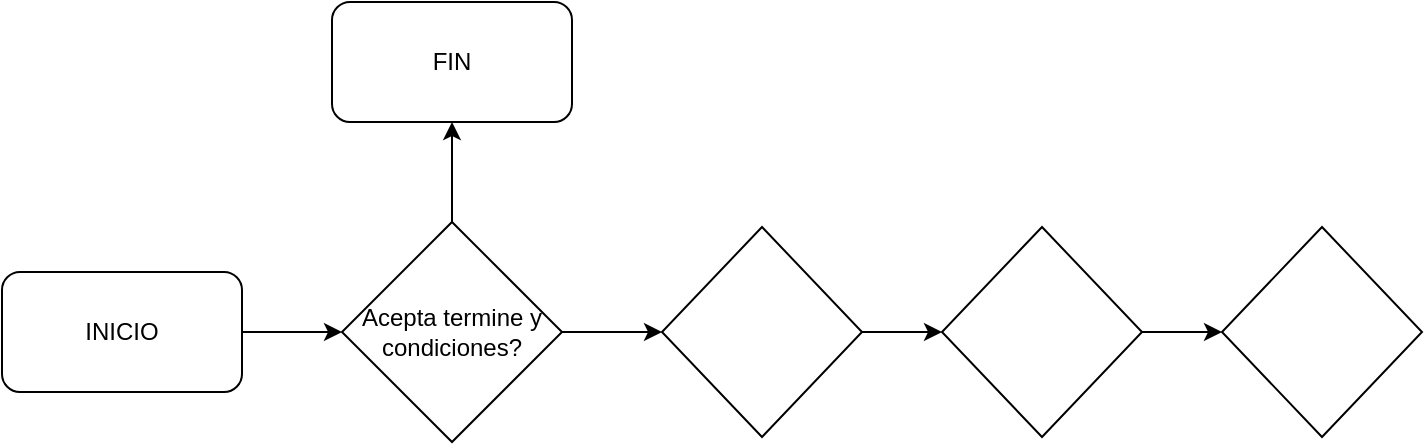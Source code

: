<mxfile version="22.1.11" type="github">
  <diagram name="Página-1" id="hzJt2EiITYJST5bsbrZ-">
    <mxGraphModel dx="2420" dy="1922" grid="1" gridSize="10" guides="1" tooltips="1" connect="1" arrows="1" fold="1" page="1" pageScale="1" pageWidth="827" pageHeight="1169" math="0" shadow="0">
      <root>
        <mxCell id="0" />
        <mxCell id="1" parent="0" />
        <mxCell id="SGiYlU5YxZyVfvHR8TCb-8" style="edgeStyle=orthogonalEdgeStyle;rounded=0;orthogonalLoop=1;jettySize=auto;html=1;exitX=1;exitY=0.5;exitDx=0;exitDy=0;entryX=0;entryY=0.5;entryDx=0;entryDy=0;" edge="1" parent="1" source="SGiYlU5YxZyVfvHR8TCb-2" target="SGiYlU5YxZyVfvHR8TCb-4">
          <mxGeometry relative="1" as="geometry" />
        </mxCell>
        <mxCell id="SGiYlU5YxZyVfvHR8TCb-12" style="edgeStyle=orthogonalEdgeStyle;rounded=0;orthogonalLoop=1;jettySize=auto;html=1;exitX=0.5;exitY=0;exitDx=0;exitDy=0;entryX=0.5;entryY=1;entryDx=0;entryDy=0;" edge="1" parent="1" source="SGiYlU5YxZyVfvHR8TCb-2" target="SGiYlU5YxZyVfvHR8TCb-11">
          <mxGeometry relative="1" as="geometry" />
        </mxCell>
        <mxCell id="SGiYlU5YxZyVfvHR8TCb-2" value="Acepta termine y condiciones?" style="rhombus;whiteSpace=wrap;html=1;" vertex="1" parent="1">
          <mxGeometry x="-640" y="-670" width="110" height="110" as="geometry" />
        </mxCell>
        <mxCell id="SGiYlU5YxZyVfvHR8TCb-7" style="edgeStyle=orthogonalEdgeStyle;rounded=0;orthogonalLoop=1;jettySize=auto;html=1;exitX=1;exitY=0.5;exitDx=0;exitDy=0;entryX=0;entryY=0.5;entryDx=0;entryDy=0;" edge="1" parent="1" source="SGiYlU5YxZyVfvHR8TCb-3" target="SGiYlU5YxZyVfvHR8TCb-2">
          <mxGeometry relative="1" as="geometry" />
        </mxCell>
        <mxCell id="SGiYlU5YxZyVfvHR8TCb-3" value="INICIO" style="rounded=1;whiteSpace=wrap;html=1;" vertex="1" parent="1">
          <mxGeometry x="-810" y="-645" width="120" height="60" as="geometry" />
        </mxCell>
        <mxCell id="SGiYlU5YxZyVfvHR8TCb-9" style="edgeStyle=orthogonalEdgeStyle;rounded=0;orthogonalLoop=1;jettySize=auto;html=1;exitX=1;exitY=0.5;exitDx=0;exitDy=0;entryX=0;entryY=0.5;entryDx=0;entryDy=0;" edge="1" parent="1" source="SGiYlU5YxZyVfvHR8TCb-4" target="SGiYlU5YxZyVfvHR8TCb-5">
          <mxGeometry relative="1" as="geometry" />
        </mxCell>
        <mxCell id="SGiYlU5YxZyVfvHR8TCb-4" value="" style="rhombus;whiteSpace=wrap;html=1;" vertex="1" parent="1">
          <mxGeometry x="-480" y="-667.5" width="100" height="105" as="geometry" />
        </mxCell>
        <mxCell id="SGiYlU5YxZyVfvHR8TCb-10" style="edgeStyle=orthogonalEdgeStyle;rounded=0;orthogonalLoop=1;jettySize=auto;html=1;exitX=1;exitY=0.5;exitDx=0;exitDy=0;entryX=0;entryY=0.5;entryDx=0;entryDy=0;" edge="1" parent="1" source="SGiYlU5YxZyVfvHR8TCb-5" target="SGiYlU5YxZyVfvHR8TCb-6">
          <mxGeometry relative="1" as="geometry" />
        </mxCell>
        <mxCell id="SGiYlU5YxZyVfvHR8TCb-5" value="" style="rhombus;whiteSpace=wrap;html=1;" vertex="1" parent="1">
          <mxGeometry x="-340" y="-667.5" width="100" height="105" as="geometry" />
        </mxCell>
        <mxCell id="SGiYlU5YxZyVfvHR8TCb-6" value="" style="rhombus;whiteSpace=wrap;html=1;" vertex="1" parent="1">
          <mxGeometry x="-200" y="-667.5" width="100" height="105" as="geometry" />
        </mxCell>
        <mxCell id="SGiYlU5YxZyVfvHR8TCb-11" value="FIN" style="rounded=1;whiteSpace=wrap;html=1;" vertex="1" parent="1">
          <mxGeometry x="-645" y="-780" width="120" height="60" as="geometry" />
        </mxCell>
      </root>
    </mxGraphModel>
  </diagram>
</mxfile>
